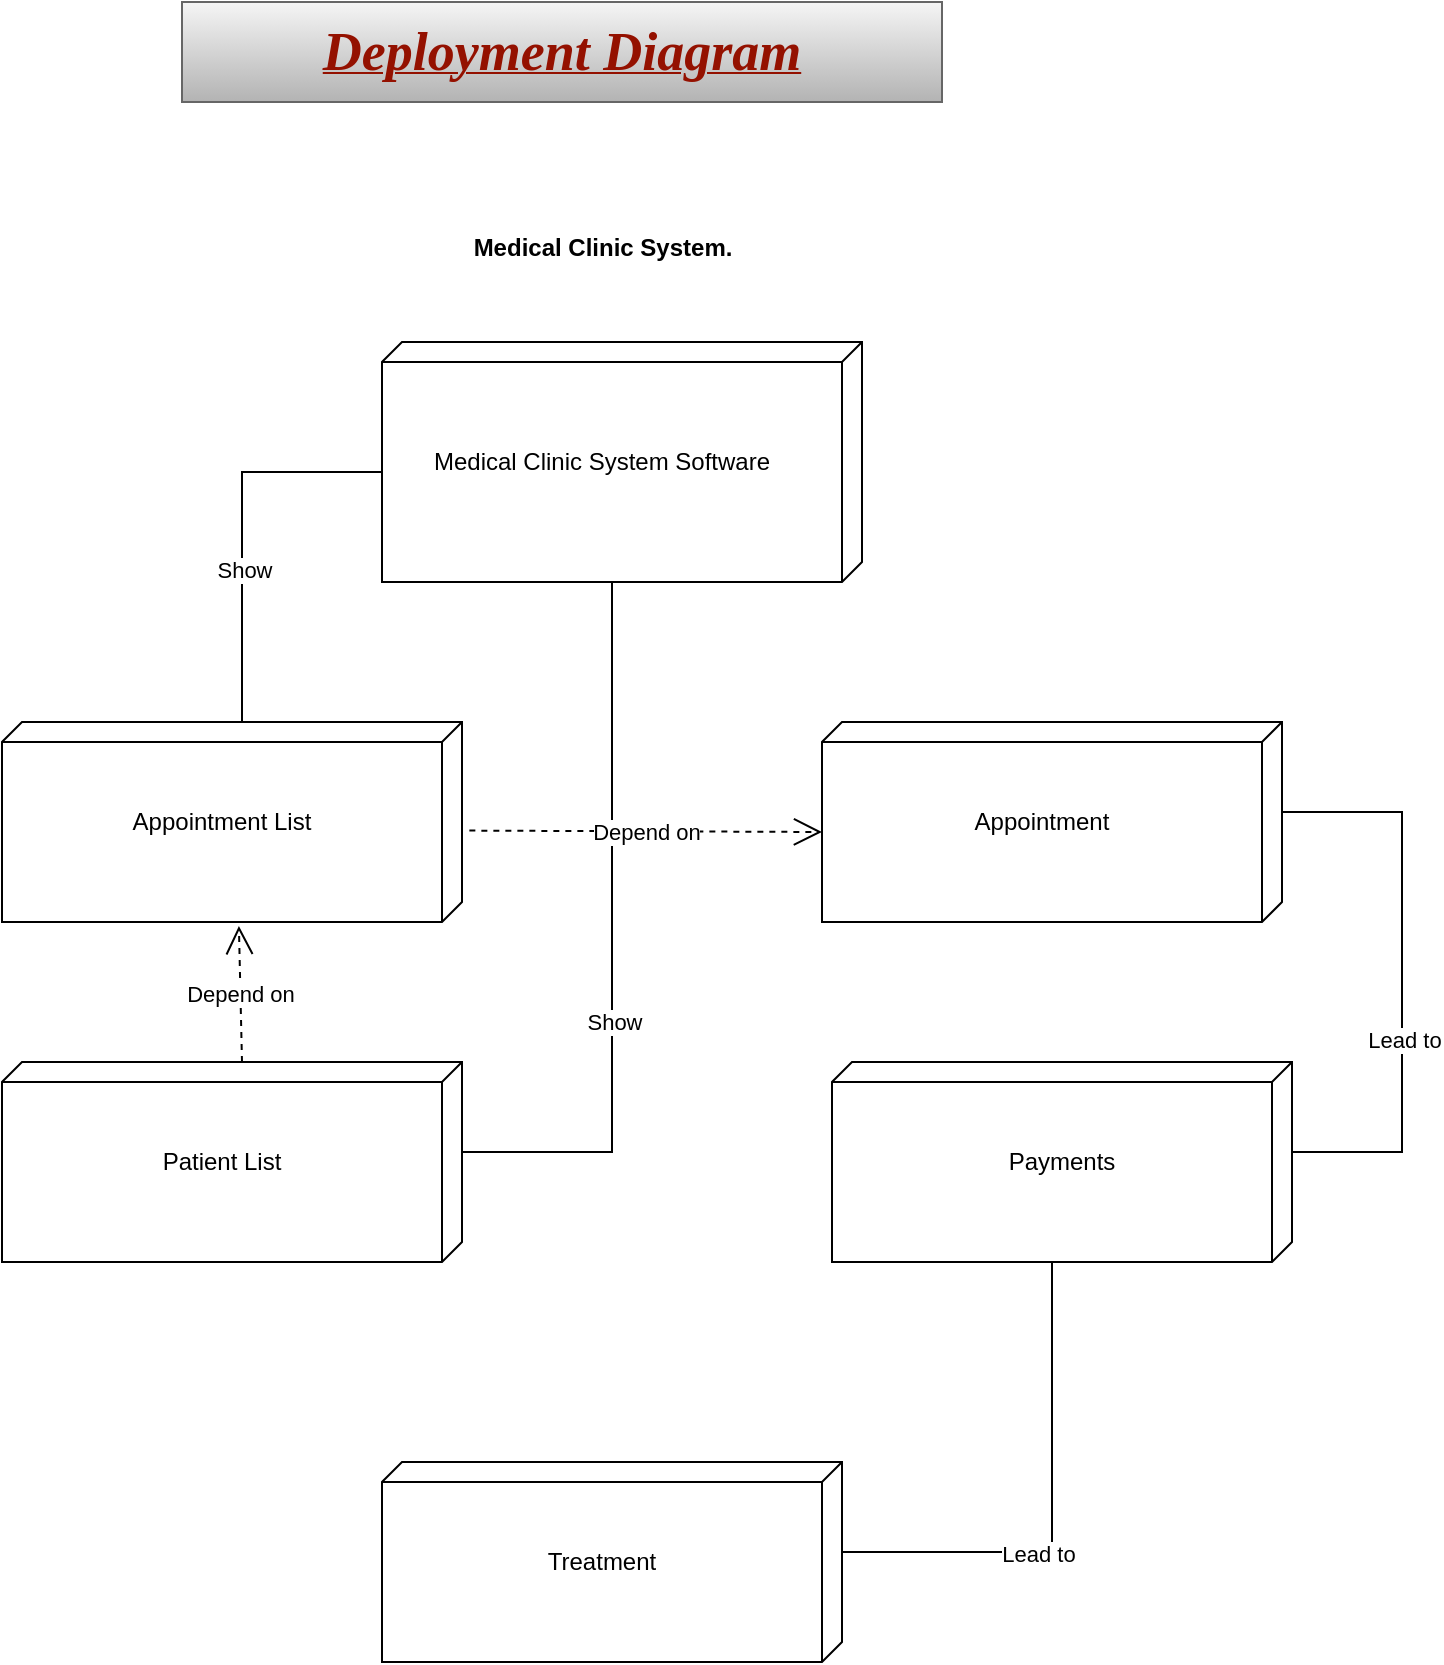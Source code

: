 <mxfile version="24.1.0" type="device">
  <diagram name="Page-1" id="OcUoF7M6_SgBuUH9frc7">
    <mxGraphModel dx="951" dy="529" grid="1" gridSize="10" guides="1" tooltips="1" connect="1" arrows="1" fold="1" page="1" pageScale="1" pageWidth="850" pageHeight="1100" math="0" shadow="0">
      <root>
        <mxCell id="0" />
        <mxCell id="1" parent="0" />
        <mxCell id="jVhg5DzTZQLce4fsK7G8-3" value="&lt;font color=&quot;#941100&quot; face=&quot;Times New Roman&quot;&gt;&lt;b&gt;&lt;i&gt;&lt;u&gt;&lt;font style=&quot;font-size: 27px;&quot;&gt;Deployment Diagram &lt;/font&gt;&lt;/u&gt;&lt;/i&gt;&lt;/b&gt;&lt;/font&gt;" style="rounded=0;whiteSpace=wrap;html=1;fillColor=#f5f5f5;gradientColor=#b3b3b3;strokeColor=#666666;" vertex="1" parent="1">
          <mxGeometry x="230" y="10" width="380" height="50" as="geometry" />
        </mxCell>
        <mxCell id="jVhg5DzTZQLce4fsK7G8-8" value="" style="verticalAlign=top;align=left;spacingTop=8;spacingLeft=2;spacingRight=12;shape=cube;size=10;direction=south;fontStyle=4;html=1;whiteSpace=wrap;" vertex="1" parent="1">
          <mxGeometry x="330" y="180" width="240" height="120" as="geometry" />
        </mxCell>
        <mxCell id="jVhg5DzTZQLce4fsK7G8-11" value="Medical Clinic System." style="text;align=center;fontStyle=1;verticalAlign=middle;spacingLeft=3;spacingRight=3;strokeColor=none;rotatable=0;points=[[0,0.5],[1,0.5]];portConstraint=eastwest;html=1;" vertex="1" parent="1">
          <mxGeometry x="362.5" y="120" width="155" height="26" as="geometry" />
        </mxCell>
        <mxCell id="jVhg5DzTZQLce4fsK7G8-13" value="Medical Clinic System Software" style="text;html=1;align=center;verticalAlign=middle;whiteSpace=wrap;rounded=0;" vertex="1" parent="1">
          <mxGeometry x="340" y="225" width="200" height="30" as="geometry" />
        </mxCell>
        <mxCell id="jVhg5DzTZQLce4fsK7G8-14" value="" style="verticalAlign=top;align=left;spacingTop=8;spacingLeft=2;spacingRight=12;shape=cube;size=10;direction=south;fontStyle=4;html=1;whiteSpace=wrap;" vertex="1" parent="1">
          <mxGeometry x="140" y="370" width="230" height="100" as="geometry" />
        </mxCell>
        <mxCell id="jVhg5DzTZQLce4fsK7G8-15" value="Appointment List" style="text;html=1;align=center;verticalAlign=middle;whiteSpace=wrap;rounded=0;" vertex="1" parent="1">
          <mxGeometry x="150" y="405" width="200" height="30" as="geometry" />
        </mxCell>
        <mxCell id="jVhg5DzTZQLce4fsK7G8-16" value="" style="verticalAlign=top;align=left;spacingTop=8;spacingLeft=2;spacingRight=12;shape=cube;size=10;direction=south;fontStyle=4;html=1;whiteSpace=wrap;" vertex="1" parent="1">
          <mxGeometry x="550" y="370" width="230" height="100" as="geometry" />
        </mxCell>
        <mxCell id="jVhg5DzTZQLce4fsK7G8-17" value="Appointment" style="text;html=1;align=center;verticalAlign=middle;whiteSpace=wrap;rounded=0;" vertex="1" parent="1">
          <mxGeometry x="560" y="405" width="200" height="30" as="geometry" />
        </mxCell>
        <mxCell id="jVhg5DzTZQLce4fsK7G8-18" value="" style="verticalAlign=top;align=left;spacingTop=8;spacingLeft=2;spacingRight=12;shape=cube;size=10;direction=south;fontStyle=4;html=1;whiteSpace=wrap;" vertex="1" parent="1">
          <mxGeometry x="140" y="540" width="230" height="100" as="geometry" />
        </mxCell>
        <mxCell id="jVhg5DzTZQLce4fsK7G8-19" value="Patient List" style="text;html=1;align=center;verticalAlign=middle;whiteSpace=wrap;rounded=0;" vertex="1" parent="1">
          <mxGeometry x="150" y="575" width="200" height="30" as="geometry" />
        </mxCell>
        <mxCell id="jVhg5DzTZQLce4fsK7G8-20" value="" style="verticalAlign=top;align=left;spacingTop=8;spacingLeft=2;spacingRight=12;shape=cube;size=10;direction=south;fontStyle=4;html=1;whiteSpace=wrap;" vertex="1" parent="1">
          <mxGeometry x="555" y="540" width="230" height="100" as="geometry" />
        </mxCell>
        <mxCell id="jVhg5DzTZQLce4fsK7G8-21" value="Payments" style="text;html=1;align=center;verticalAlign=middle;whiteSpace=wrap;rounded=0;" vertex="1" parent="1">
          <mxGeometry x="570" y="575" width="200" height="30" as="geometry" />
        </mxCell>
        <mxCell id="jVhg5DzTZQLce4fsK7G8-22" value="" style="verticalAlign=top;align=left;spacingTop=8;spacingLeft=2;spacingRight=12;shape=cube;size=10;direction=south;fontStyle=4;html=1;whiteSpace=wrap;" vertex="1" parent="1">
          <mxGeometry x="330" y="740" width="230" height="100" as="geometry" />
        </mxCell>
        <mxCell id="jVhg5DzTZQLce4fsK7G8-23" value="Treatment" style="text;html=1;align=center;verticalAlign=middle;whiteSpace=wrap;rounded=0;" vertex="1" parent="1">
          <mxGeometry x="340" y="775" width="200" height="30" as="geometry" />
        </mxCell>
        <mxCell id="jVhg5DzTZQLce4fsK7G8-24" value="" style="endArrow=none;html=1;rounded=0;exitX=0;exitY=0;exitDx=0;exitDy=110;exitPerimeter=0;entryX=0;entryY=0;entryDx=65;entryDy=240;entryPerimeter=0;" edge="1" parent="1" source="jVhg5DzTZQLce4fsK7G8-14" target="jVhg5DzTZQLce4fsK7G8-8">
          <mxGeometry width="50" height="50" relative="1" as="geometry">
            <mxPoint x="230" y="320" as="sourcePoint" />
            <mxPoint x="260" y="250" as="targetPoint" />
            <Array as="points">
              <mxPoint x="260" y="245" />
            </Array>
          </mxGeometry>
        </mxCell>
        <mxCell id="jVhg5DzTZQLce4fsK7G8-25" value="Show" style="edgeLabel;html=1;align=center;verticalAlign=middle;resizable=0;points=[];" vertex="1" connectable="0" parent="jVhg5DzTZQLce4fsK7G8-24">
          <mxGeometry x="-0.221" y="-1" relative="1" as="geometry">
            <mxPoint as="offset" />
          </mxGeometry>
        </mxCell>
        <mxCell id="jVhg5DzTZQLce4fsK7G8-26" value="" style="endArrow=none;html=1;rounded=0;exitX=0;exitY=0;exitDx=45;exitDy=0;exitPerimeter=0;entryX=0;entryY=0;entryDx=120;entryDy=125;entryPerimeter=0;" edge="1" parent="1" source="jVhg5DzTZQLce4fsK7G8-18" target="jVhg5DzTZQLce4fsK7G8-8">
          <mxGeometry width="50" height="50" relative="1" as="geometry">
            <mxPoint x="395" y="530" as="sourcePoint" />
            <mxPoint x="465" y="405" as="targetPoint" />
            <Array as="points">
              <mxPoint x="445" y="585" />
            </Array>
          </mxGeometry>
        </mxCell>
        <mxCell id="jVhg5DzTZQLce4fsK7G8-27" value="Show" style="edgeLabel;html=1;align=center;verticalAlign=middle;resizable=0;points=[];" vertex="1" connectable="0" parent="jVhg5DzTZQLce4fsK7G8-26">
          <mxGeometry x="-0.221" y="-1" relative="1" as="geometry">
            <mxPoint as="offset" />
          </mxGeometry>
        </mxCell>
        <mxCell id="jVhg5DzTZQLce4fsK7G8-28" value="" style="endArrow=none;html=1;rounded=0;entryX=0;entryY=0;entryDx=45;entryDy=0;entryPerimeter=0;exitX=0;exitY=0;exitDx=45;exitDy=0;exitPerimeter=0;" edge="1" parent="1" source="jVhg5DzTZQLce4fsK7G8-20" target="jVhg5DzTZQLce4fsK7G8-16">
          <mxGeometry width="50" height="50" relative="1" as="geometry">
            <mxPoint x="670" y="540" as="sourcePoint" />
            <mxPoint x="550" y="600" as="targetPoint" />
            <Array as="points">
              <mxPoint x="840" y="585" />
              <mxPoint x="840" y="415" />
            </Array>
          </mxGeometry>
        </mxCell>
        <mxCell id="jVhg5DzTZQLce4fsK7G8-29" value="Lead to" style="edgeLabel;html=1;align=center;verticalAlign=middle;resizable=0;points=[];" vertex="1" connectable="0" parent="jVhg5DzTZQLce4fsK7G8-28">
          <mxGeometry x="-0.221" y="-1" relative="1" as="geometry">
            <mxPoint as="offset" />
          </mxGeometry>
        </mxCell>
        <mxCell id="jVhg5DzTZQLce4fsK7G8-30" value="" style="endArrow=none;html=1;rounded=0;entryX=0;entryY=0;entryDx=100;entryDy=120;entryPerimeter=0;exitX=0;exitY=0;exitDx=45;exitDy=0;exitPerimeter=0;" edge="1" parent="1" source="jVhg5DzTZQLce4fsK7G8-22" target="jVhg5DzTZQLce4fsK7G8-20">
          <mxGeometry width="50" height="50" relative="1" as="geometry">
            <mxPoint x="590" y="800" as="sourcePoint" />
            <mxPoint x="630" y="670" as="targetPoint" />
            <Array as="points">
              <mxPoint x="665" y="785" />
            </Array>
          </mxGeometry>
        </mxCell>
        <mxCell id="jVhg5DzTZQLce4fsK7G8-31" value="Lead to" style="edgeLabel;html=1;align=center;verticalAlign=middle;resizable=0;points=[];" vertex="1" connectable="0" parent="jVhg5DzTZQLce4fsK7G8-30">
          <mxGeometry x="-0.221" y="-1" relative="1" as="geometry">
            <mxPoint as="offset" />
          </mxGeometry>
        </mxCell>
        <mxCell id="jVhg5DzTZQLce4fsK7G8-32" value="Depend on" style="endArrow=open;endSize=12;dashed=1;html=1;rounded=0;exitX=0;exitY=0;exitDx=0;exitDy=110;exitPerimeter=0;entryX=1.02;entryY=0.485;entryDx=0;entryDy=0;entryPerimeter=0;" edge="1" parent="1" source="jVhg5DzTZQLce4fsK7G8-18" target="jVhg5DzTZQLce4fsK7G8-14">
          <mxGeometry width="160" relative="1" as="geometry">
            <mxPoint x="380" y="400" as="sourcePoint" />
            <mxPoint x="270" y="490" as="targetPoint" />
          </mxGeometry>
        </mxCell>
        <mxCell id="jVhg5DzTZQLce4fsK7G8-33" value="Depend on" style="endArrow=open;endSize=12;dashed=1;html=1;rounded=0;exitX=0.543;exitY=-0.016;exitDx=0;exitDy=0;exitPerimeter=0;entryX=0;entryY=0;entryDx=55;entryDy=230;entryPerimeter=0;" edge="1" parent="1" source="jVhg5DzTZQLce4fsK7G8-14" target="jVhg5DzTZQLce4fsK7G8-16">
          <mxGeometry width="160" relative="1" as="geometry">
            <mxPoint x="270" y="550" as="sourcePoint" />
            <mxPoint x="268" y="482" as="targetPoint" />
          </mxGeometry>
        </mxCell>
      </root>
    </mxGraphModel>
  </diagram>
</mxfile>
